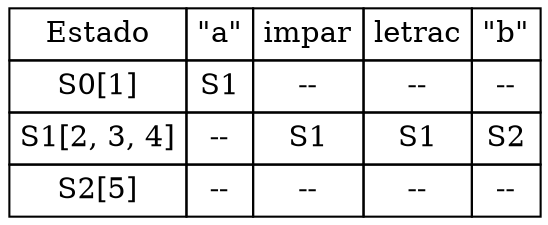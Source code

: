  digraph html {
abc [shape=none, margin=0, label=<
<TABLE BORDER="0" CELLBORDER="1" CELLSPACING="0" CELLPADDING="4"><tr><td>Estado</td   ><td>"a"</td><td>impar</td><td>letrac</td><td>"b"</td></tr><tr><td>S0[1]</td><td>S1</td><td>--</td><td>--</td><td>--</td></tr><tr><td>S1[2, 3, 4]</td><td>--</td><td>S1</td><td>S1</td><td>S2</td></tr><tr><td>S2[5]</td><td>--</td><td>--</td><td>--</td><td>--</td></tr></TABLE>>];
}